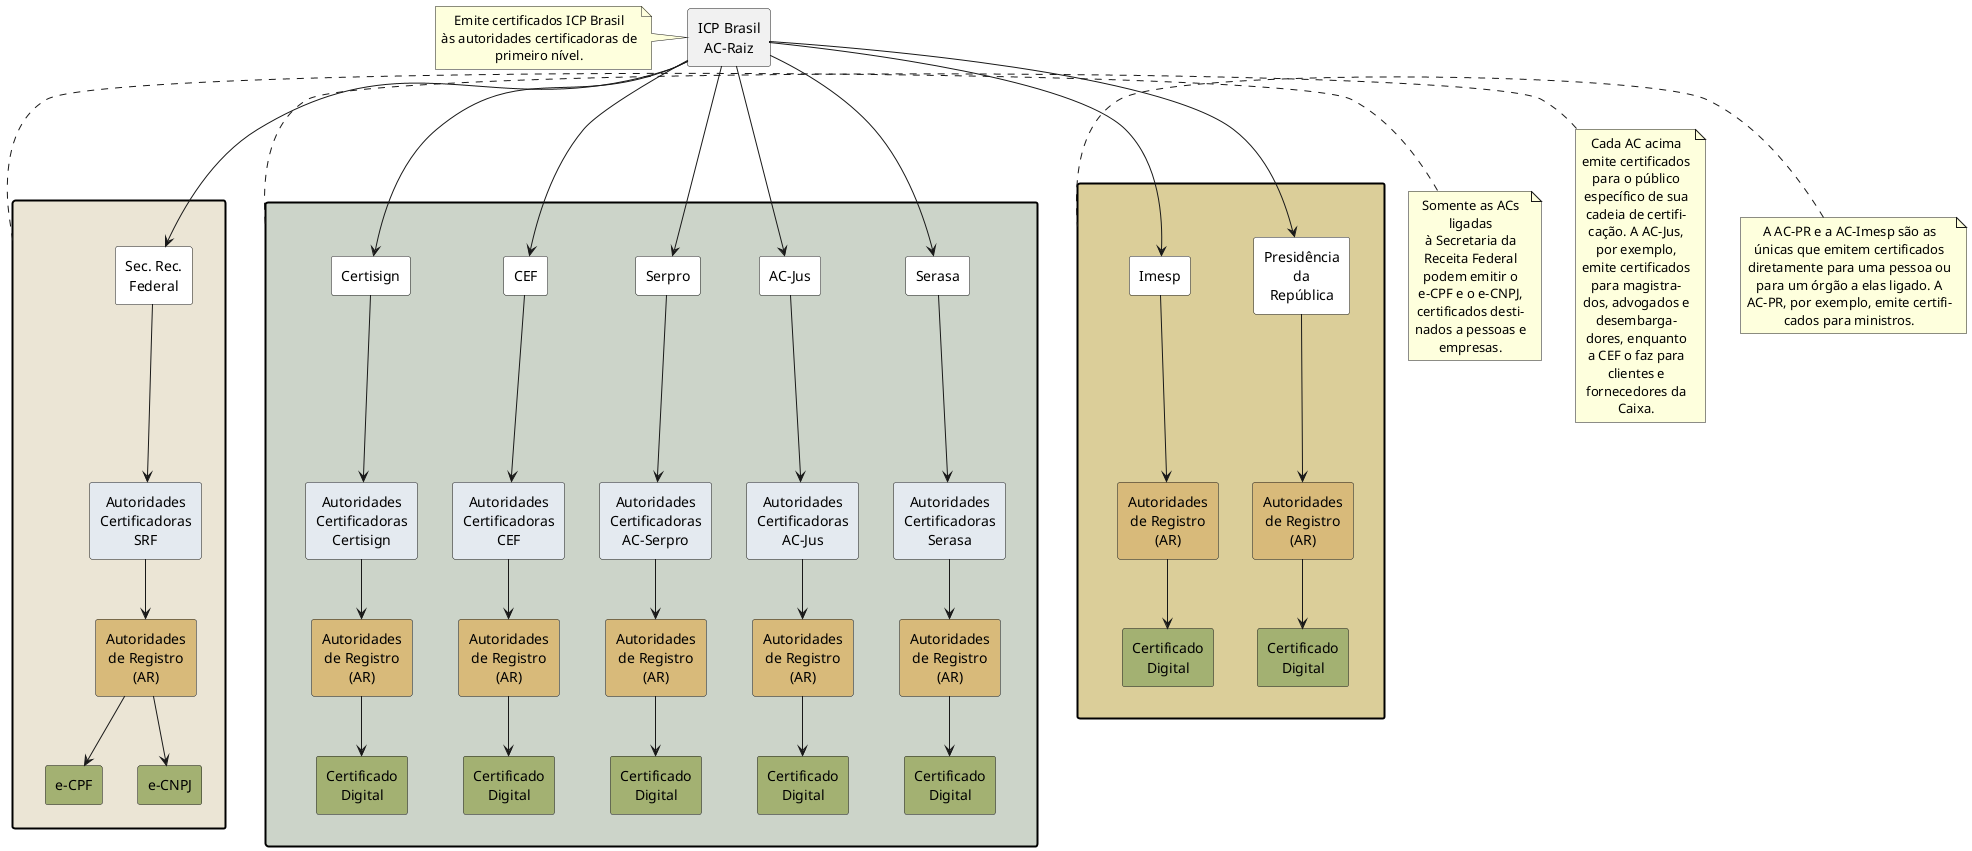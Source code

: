 {
  "sha1": "la1e20l3tlqvj5egrvxqn8gqfth5y8q",
  "insertion": {
    "when": "2024-06-03T18:59:33.933Z",
    "url": "https://forum.plantuml.net/17600/note-and-position-not-rendering-correctly-on-cheerpj",
    "user": "plantuml@gmail.com"
  }
}
@startuml
skinparam defaultTextAlignment center

skinparam rectangle {
  BackgroundColor<< white >> #FFFFFF
  BackgroundColor<< blue >>  #E4EAF0
  BackgroundColor<< orange >> #D8BA7A
  BackgroundColor<< green >> #A3B172
}

hide stereotype

rectangle "ICP Brasil\nAC-Raiz" as ACRaiz
note left: Emite certificados ICP Brasil\nàs autoridades certificadoras de\nprimeiro nível.

rectangle " " as SRFRet #EBE5D5;line:black;line.bold;text:blue {
  rectangle "Sec. Rec.\nFederal" as SRF << white >>
  rectangle "Autoridades\nCertificadoras\nSRF" as SRFCA << blue >>
  rectangle "Autoridades\nde Registro\n(AR)" as SRFAR << orange >>
  rectangle "e-CPF" as SRFeCPF << green >>
  rectangle "e-CNPJ" as SRFeCNPJ << green >>
}
note left of SRFRet
Somente as ACs
ligadas
à Secretaria da
Receita Federal
podem emitir o
e-CPF e o e-CNPJ,
certificados desti-
nados a pessoas e
empresas.
end note

rectangle "  " as ACRet #CCD4C9;line:black;line.bold;text:blue  {
  together {
    rectangle "Serasa" as Serasa << white >>
    rectangle "Autoridades\nCertificadoras\nSerasa" as SerasaCA << blue >>
    rectangle "Autoridades\nde Registro\n(AR)" as SerasaAR << orange >>
    rectangle "Certificado\nDigital" as SerasaCert << green >>
  }

  together {
    rectangle "AC-Jus" as Jus << white >>
    rectangle "Autoridades\nCertificadoras\nAC-Jus" as JusCA << blue >>
    rectangle "Autoridades\nde Registro\n(AR)" as JusAR << orange >>
    rectangle "Certificado\nDigital" as JusCert << green >>
  }

  together {
    rectangle "Serpro" as Serpro << white >>
    rectangle "Autoridades\nCertificadoras\nAC-Serpro" as SerproCA << blue >>
    rectangle "Autoridades\nde Registro\n(AR)" as SerproAR << orange >>
    rectangle "Certificado\nDigital" as SerproCert << green >>
  }

  together {
    rectangle "CEF" as CEF << white >>
    rectangle "Autoridades\nCertificadoras\nCEF" as CEFCA << blue >>
    rectangle "Autoridades\nde Registro\n(AR)" as CEFAR << orange >>
    rectangle "Certificado\nDigital" as CEFCert << green >>
  }

  together {
    rectangle "Certisign" as Certisign << white >>
    rectangle "Autoridades\nCertificadoras\nCertisign" as CertisignCA << blue >>
    rectangle "Autoridades\nde Registro\n(AR)" as CertisignAR << orange >>
    rectangle "Certificado\nDigital" as CertisignCert << green >>
  }
}
note left of ACRet
Cada AC acima
emite certificados
para o público
específico de sua
cadeia de certifi-
cação. A AC-Jus,
por exemplo,
emite certificados
para magistra-
dos, advogados e
desembarga-
dores, enquanto
a CEF o faz para
clientes e
fornecedores da
Caixa.
end note

rectangle "   " as PRRet #DBCE99;line:black;line.bold;text:blue {
  together {
    rectangle "Presidência\nda\nRepública" as PR << white >>
    rectangle "Autoridades\nde Registro\n(AR)" as PRAR << orange >>
    rectangle "Certificado\nDigital" as PRCert << green >>
  }

  together {
    rectangle "Imesp" as IMESP << white >>
    rectangle "Autoridades\nde Registro\n(AR)" as IMESPAR << orange >>
    rectangle "Certificado\nDigital" as IMESPCert << green >>
  }
}
note left of PRRet
A AC-PR e a AC-Imesp são as
únicas que emitem certificados
diretamente para uma pessoa ou
para um órgão a elas ligado. A
AC-PR, por exemplo, emite certifi-
cados para ministros.
end note

ACRaiz -down-> SRF
SRF -down-> SRFCA
SRFCA -down-> SRFAR
SRFAR -down-> SRFeCPF
SRFAR -down-> SRFeCNPJ

ACRaiz -down-> Serasa
Serasa -down-> SerasaCA
SerasaCA -down-> SerasaAR
SerasaAR -down-> SerasaCert

ACRaiz -down-> Jus
Jus -down-> JusCA
JusCA -down-> JusAR
JusAR -down-> JusCert

ACRaiz -down-> Serpro
Serpro -down-> SerproCA
SerproCA -down-> SerproAR
SerproAR -down-> SerproCert

ACRaiz -down-> CEF
CEF -down-> CEFCA
CEFCA -down-> CEFAR
CEFAR -down-> CEFCert

ACRaiz -down-> Certisign
Certisign -down-> CertisignCA
CertisignCA -down-> CertisignAR
CertisignAR -down-> CertisignCert

ACRaiz -down-> PR
PR -down-> PRAR
PRAR -down-> PRCert

ACRaiz -down-> IMESP
IMESP -down-> IMESPAR
IMESPAR -down-> IMESPCert
@enduml
